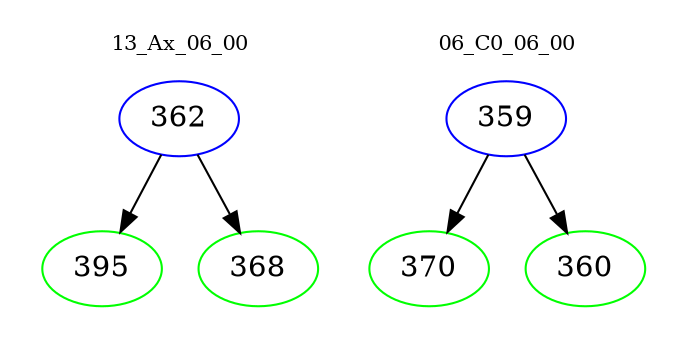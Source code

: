 digraph{
subgraph cluster_0 {
color = white
label = "13_Ax_06_00";
fontsize=10;
T0_362 [label="362", color="blue"]
T0_362 -> T0_395 [color="black"]
T0_395 [label="395", color="green"]
T0_362 -> T0_368 [color="black"]
T0_368 [label="368", color="green"]
}
subgraph cluster_1 {
color = white
label = "06_C0_06_00";
fontsize=10;
T1_359 [label="359", color="blue"]
T1_359 -> T1_370 [color="black"]
T1_370 [label="370", color="green"]
T1_359 -> T1_360 [color="black"]
T1_360 [label="360", color="green"]
}
}
